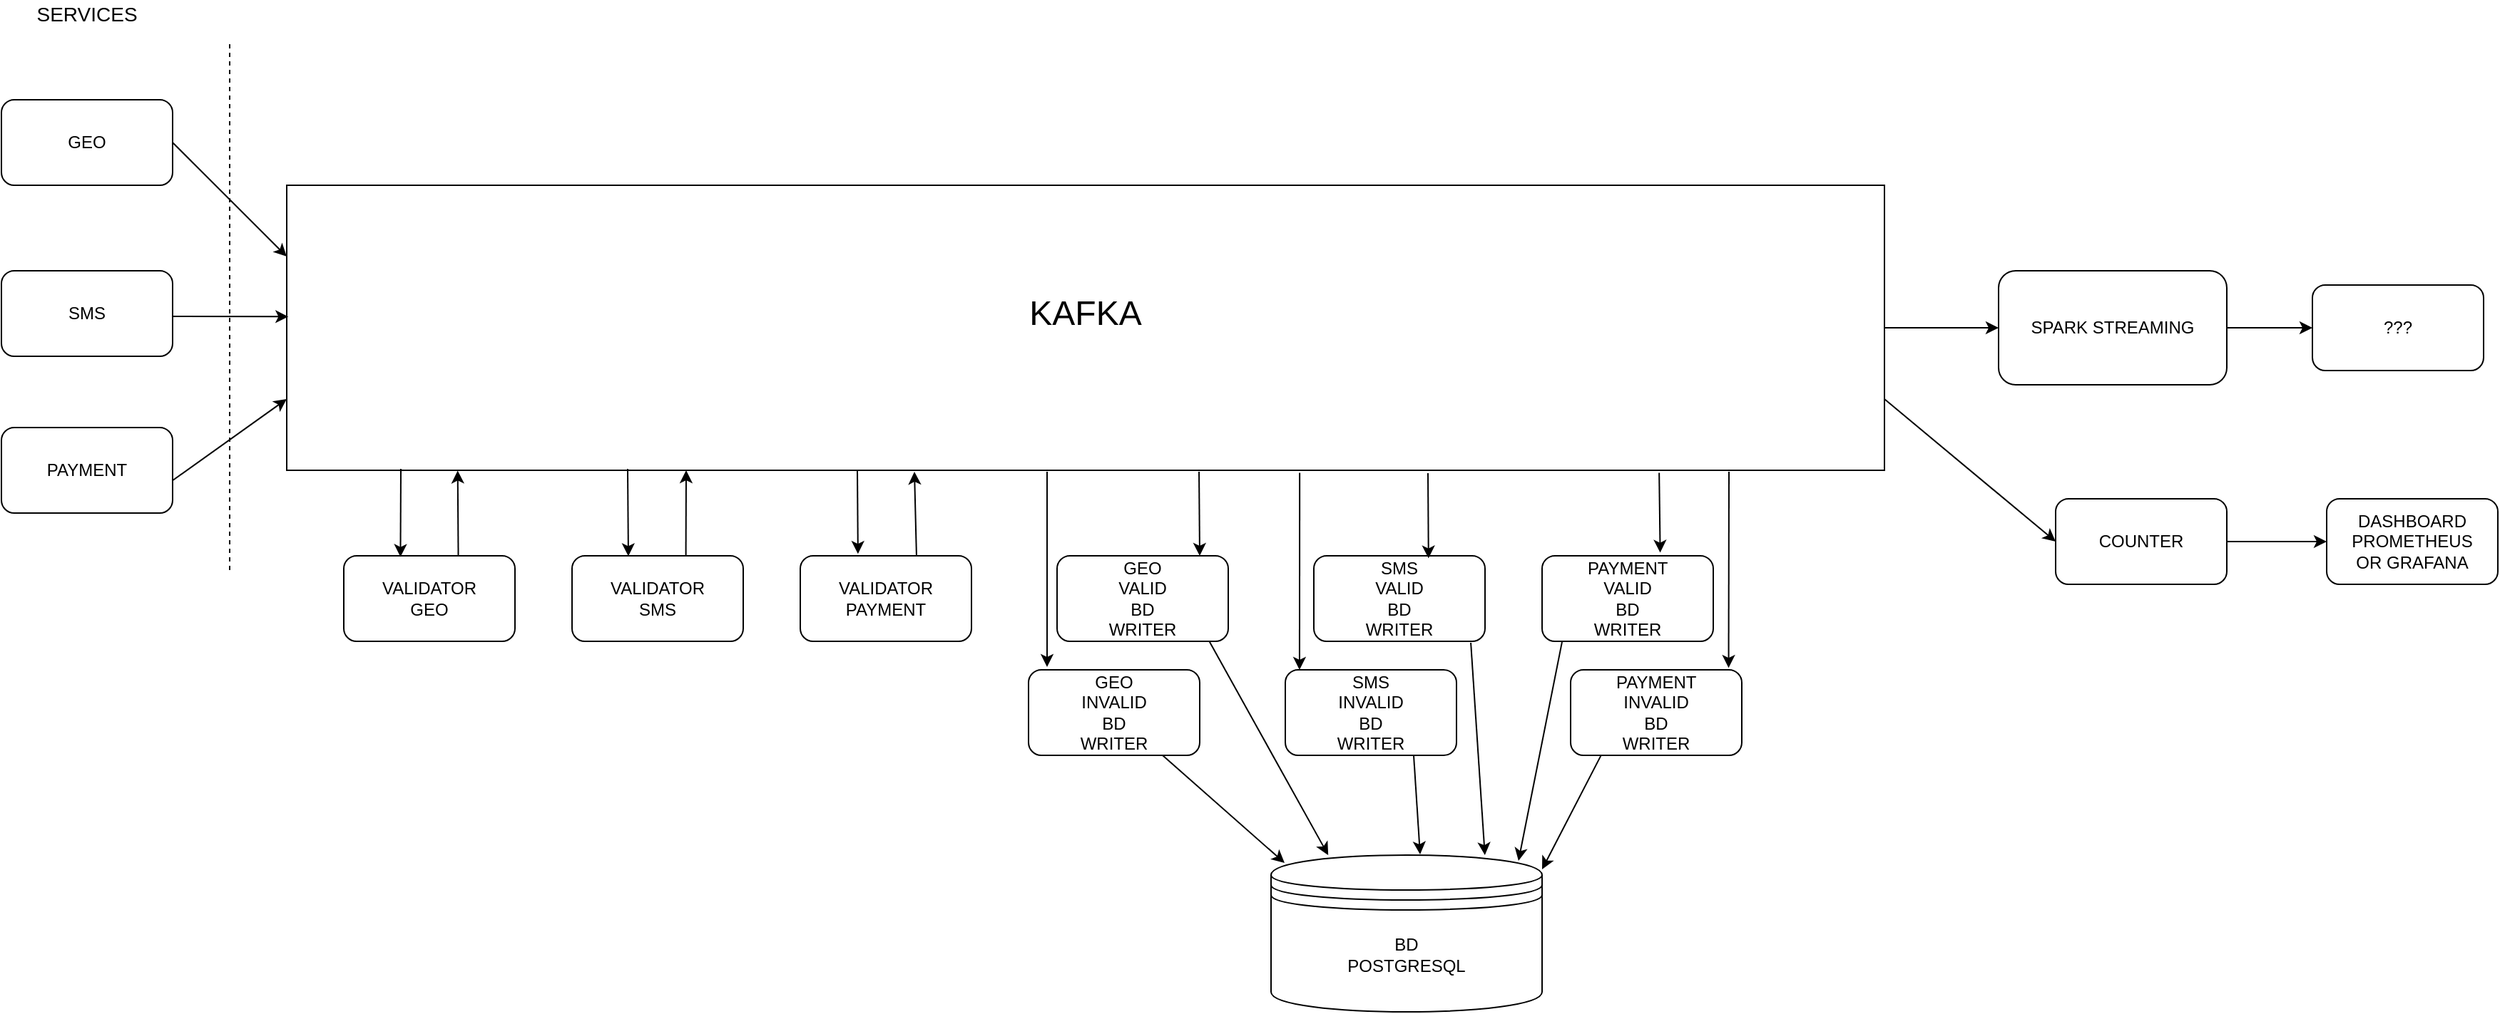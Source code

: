 <mxfile version="12.3.8" type="device" pages="1"><diagram id="UlSS7mTXB2wjdEkcs2sH" name="Page-1"><mxGraphModel dx="1736" dy="988" grid="1" gridSize="10" guides="1" tooltips="1" connect="1" arrows="1" fold="1" page="1" pageScale="1" pageWidth="2336" pageHeight="1654" math="0" shadow="0"><root><mxCell id="0"/><mxCell id="1" parent="0"/><mxCell id="cQkR5Enp_6RS5zd8GuOz-1" value="" style="rounded=1;whiteSpace=wrap;html=1;" vertex="1" parent="1"><mxGeometry x="80" y="160" width="120" height="60" as="geometry"/></mxCell><mxCell id="cQkR5Enp_6RS5zd8GuOz-2" value="" style="rounded=1;whiteSpace=wrap;html=1;" vertex="1" parent="1"><mxGeometry x="80" y="280" width="120" height="60" as="geometry"/></mxCell><mxCell id="cQkR5Enp_6RS5zd8GuOz-4" value="" style="text;html=1;strokeColor=#000000;fillColor=#ffffff;align=center;verticalAlign=middle;whiteSpace=wrap;rounded=0;fontFamily=Helvetica;fontSize=12;fontColor=#000000;" vertex="1" parent="1"><mxGeometry x="280" y="220" width="1120" height="200" as="geometry"/></mxCell><mxCell id="cQkR5Enp_6RS5zd8GuOz-5" value="" style="endArrow=none;dashed=1;html=1;" edge="1" parent="1"><mxGeometry width="50" height="50" relative="1" as="geometry"><mxPoint x="240" y="490" as="sourcePoint"/><mxPoint x="240" y="120" as="targetPoint"/></mxGeometry></mxCell><mxCell id="cQkR5Enp_6RS5zd8GuOz-6" value="GEO&lt;br&gt;" style="text;html=1;strokeColor=none;fillColor=none;align=center;verticalAlign=middle;whiteSpace=wrap;rounded=0;" vertex="1" parent="1"><mxGeometry x="120" y="180" width="40" height="20" as="geometry"/></mxCell><mxCell id="cQkR5Enp_6RS5zd8GuOz-7" value="SMS" style="text;html=1;strokeColor=none;fillColor=none;align=center;verticalAlign=middle;whiteSpace=wrap;rounded=0;" vertex="1" parent="1"><mxGeometry x="120" y="300" width="40" height="20" as="geometry"/></mxCell><mxCell id="cQkR5Enp_6RS5zd8GuOz-9" value="&lt;font style=&quot;font-size: 24px&quot;&gt;KAFKA&lt;br&gt;&lt;/font&gt;" style="text;html=1;strokeColor=none;fillColor=none;align=center;verticalAlign=middle;whiteSpace=wrap;rounded=0;" vertex="1" parent="1"><mxGeometry x="570" y="270" width="540" height="80" as="geometry"/></mxCell><mxCell id="cQkR5Enp_6RS5zd8GuOz-10" value="" style="endArrow=classic;html=1;entryX=0;entryY=0.25;entryDx=0;entryDy=0;exitX=1;exitY=0.5;exitDx=0;exitDy=0;" edge="1" parent="1" source="cQkR5Enp_6RS5zd8GuOz-1" target="cQkR5Enp_6RS5zd8GuOz-4"><mxGeometry width="50" height="50" relative="1" as="geometry"><mxPoint x="210" y="210" as="sourcePoint"/><mxPoint x="260" y="160" as="targetPoint"/></mxGeometry></mxCell><mxCell id="cQkR5Enp_6RS5zd8GuOz-11" value="" style="endArrow=classic;html=1;entryX=0.001;entryY=0.461;entryDx=0;entryDy=0;entryPerimeter=0;" edge="1" parent="1" target="cQkR5Enp_6RS5zd8GuOz-4"><mxGeometry width="50" height="50" relative="1" as="geometry"><mxPoint x="200" y="312" as="sourcePoint"/><mxPoint x="270" y="310" as="targetPoint"/></mxGeometry></mxCell><mxCell id="cQkR5Enp_6RS5zd8GuOz-12" value="" style="endArrow=classic;html=1;entryX=0;entryY=0.75;entryDx=0;entryDy=0;exitX=0.997;exitY=0.623;exitDx=0;exitDy=0;exitPerimeter=0;" edge="1" parent="1" source="cQkR5Enp_6RS5zd8GuOz-16" target="cQkR5Enp_6RS5zd8GuOz-4"><mxGeometry width="50" height="50" relative="1" as="geometry"><mxPoint x="200" y="430" as="sourcePoint"/><mxPoint x="270" y="370" as="targetPoint"/></mxGeometry></mxCell><mxCell id="cQkR5Enp_6RS5zd8GuOz-14" value="&lt;font style=&quot;font-size: 14px&quot;&gt;SERVICES&lt;br&gt;&lt;/font&gt;" style="text;html=1;strokeColor=none;fillColor=none;align=center;verticalAlign=middle;whiteSpace=wrap;rounded=0;" vertex="1" parent="1"><mxGeometry x="120" y="90" width="40" height="20" as="geometry"/></mxCell><mxCell id="cQkR5Enp_6RS5zd8GuOz-16" value="" style="rounded=1;whiteSpace=wrap;html=1;" vertex="1" parent="1"><mxGeometry x="80" y="390" width="120" height="60" as="geometry"/></mxCell><mxCell id="cQkR5Enp_6RS5zd8GuOz-19" value="PAYMENT" style="text;html=1;strokeColor=none;fillColor=none;align=center;verticalAlign=middle;whiteSpace=wrap;rounded=0;" vertex="1" parent="1"><mxGeometry x="120" y="410" width="40" height="20" as="geometry"/></mxCell><mxCell id="cQkR5Enp_6RS5zd8GuOz-20" value="" style="rounded=1;whiteSpace=wrap;html=1;" vertex="1" parent="1"><mxGeometry x="320" y="480" width="120" height="60" as="geometry"/></mxCell><mxCell id="cQkR5Enp_6RS5zd8GuOz-21" value="" style="rounded=1;whiteSpace=wrap;html=1;" vertex="1" parent="1"><mxGeometry x="480" y="480" width="120" height="60" as="geometry"/></mxCell><mxCell id="cQkR5Enp_6RS5zd8GuOz-23" value="" style="rounded=1;whiteSpace=wrap;html=1;" vertex="1" parent="1"><mxGeometry x="640" y="480" width="120" height="60" as="geometry"/></mxCell><mxCell id="cQkR5Enp_6RS5zd8GuOz-24" value="" style="endArrow=classic;html=1;entryX=0.331;entryY=0.013;entryDx=0;entryDy=0;entryPerimeter=0;" edge="1" parent="1" target="cQkR5Enp_6RS5zd8GuOz-20"><mxGeometry width="50" height="50" relative="1" as="geometry"><mxPoint x="360" y="419" as="sourcePoint"/><mxPoint x="386.96" y="481.68" as="targetPoint"/></mxGeometry></mxCell><mxCell id="cQkR5Enp_6RS5zd8GuOz-25" value="" style="endArrow=classic;html=1;exitX=0.669;exitY=0.004;exitDx=0;exitDy=0;exitPerimeter=0;entryX=0.107;entryY=1.001;entryDx=0;entryDy=0;entryPerimeter=0;" edge="1" parent="1" source="cQkR5Enp_6RS5zd8GuOz-20" target="cQkR5Enp_6RS5zd8GuOz-4"><mxGeometry width="50" height="50" relative="1" as="geometry"><mxPoint x="420" y="480" as="sourcePoint"/><mxPoint x="399" y="423" as="targetPoint"/></mxGeometry></mxCell><mxCell id="cQkR5Enp_6RS5zd8GuOz-26" value="" style="endArrow=classic;html=1;entryX=0.329;entryY=0.004;entryDx=0;entryDy=0;entryPerimeter=0;" edge="1" parent="1" target="cQkR5Enp_6RS5zd8GuOz-21"><mxGeometry width="50" height="50" relative="1" as="geometry"><mxPoint x="519" y="419" as="sourcePoint"/><mxPoint x="560" y="477" as="targetPoint"/></mxGeometry></mxCell><mxCell id="cQkR5Enp_6RS5zd8GuOz-27" value="" style="endArrow=classic;html=1;entryX=0.25;entryY=1;entryDx=0;entryDy=0;exitX=0.665;exitY=0.004;exitDx=0;exitDy=0;exitPerimeter=0;" edge="1" parent="1" source="cQkR5Enp_6RS5zd8GuOz-21" target="cQkR5Enp_6RS5zd8GuOz-4"><mxGeometry width="50" height="50" relative="1" as="geometry"><mxPoint x="598" y="480" as="sourcePoint"/><mxPoint x="650" y="610" as="targetPoint"/></mxGeometry></mxCell><mxCell id="cQkR5Enp_6RS5zd8GuOz-28" value="" style="endArrow=classic;html=1;entryX=0.337;entryY=-0.023;entryDx=0;entryDy=0;entryPerimeter=0;" edge="1" parent="1" target="cQkR5Enp_6RS5zd8GuOz-23"><mxGeometry width="50" height="50" relative="1" as="geometry"><mxPoint x="680" y="420" as="sourcePoint"/><mxPoint x="720" y="480" as="targetPoint"/></mxGeometry></mxCell><mxCell id="cQkR5Enp_6RS5zd8GuOz-29" value="" style="endArrow=classic;html=1;exitX=0.679;exitY=0.008;exitDx=0;exitDy=0;exitPerimeter=0;" edge="1" parent="1" source="cQkR5Enp_6RS5zd8GuOz-23"><mxGeometry width="50" height="50" relative="1" as="geometry"><mxPoint x="761" y="481" as="sourcePoint"/><mxPoint x="720" y="421" as="targetPoint"/></mxGeometry></mxCell><mxCell id="cQkR5Enp_6RS5zd8GuOz-30" value="VALIDATOR&lt;br&gt;GEO" style="text;html=1;strokeColor=none;fillColor=none;align=center;verticalAlign=middle;whiteSpace=wrap;rounded=0;" vertex="1" parent="1"><mxGeometry x="360" y="500" width="40" height="20" as="geometry"/></mxCell><mxCell id="cQkR5Enp_6RS5zd8GuOz-31" value="VALIDATOR&lt;br&gt;SMS" style="text;html=1;strokeColor=none;fillColor=none;align=center;verticalAlign=middle;whiteSpace=wrap;rounded=0;" vertex="1" parent="1"><mxGeometry x="520" y="500" width="40" height="20" as="geometry"/></mxCell><mxCell id="cQkR5Enp_6RS5zd8GuOz-32" value="VALIDATOR&lt;br&gt;PAYMENT" style="text;html=1;strokeColor=none;fillColor=none;align=center;verticalAlign=middle;whiteSpace=wrap;rounded=0;" vertex="1" parent="1"><mxGeometry x="680" y="500" width="40" height="20" as="geometry"/></mxCell><mxCell id="cQkR5Enp_6RS5zd8GuOz-33" value="" style="rounded=1;whiteSpace=wrap;html=1;" vertex="1" parent="1"><mxGeometry x="820" y="480" width="120" height="60" as="geometry"/></mxCell><mxCell id="cQkR5Enp_6RS5zd8GuOz-34" value="" style="rounded=1;whiteSpace=wrap;html=1;" vertex="1" parent="1"><mxGeometry x="800" y="560" width="120" height="60" as="geometry"/></mxCell><mxCell id="cQkR5Enp_6RS5zd8GuOz-35" value="" style="rounded=1;whiteSpace=wrap;html=1;" vertex="1" parent="1"><mxGeometry x="1000" y="480" width="120" height="60" as="geometry"/></mxCell><mxCell id="cQkR5Enp_6RS5zd8GuOz-36" value="" style="shape=datastore;whiteSpace=wrap;html=1;" vertex="1" parent="1"><mxGeometry x="970" y="690" width="190" height="110" as="geometry"/></mxCell><mxCell id="cQkR5Enp_6RS5zd8GuOz-39" value="" style="rounded=1;whiteSpace=wrap;html=1;" vertex="1" parent="1"><mxGeometry x="1160" y="480" width="120" height="60" as="geometry"/></mxCell><mxCell id="cQkR5Enp_6RS5zd8GuOz-40" value="" style="rounded=1;whiteSpace=wrap;html=1;" vertex="1" parent="1"><mxGeometry x="980" y="560" width="120" height="60" as="geometry"/></mxCell><mxCell id="cQkR5Enp_6RS5zd8GuOz-41" value="" style="rounded=1;whiteSpace=wrap;html=1;" vertex="1" parent="1"><mxGeometry x="1180" y="560" width="120" height="60" as="geometry"/></mxCell><mxCell id="cQkR5Enp_6RS5zd8GuOz-42" value="BD&lt;br&gt;POSTGRESQL" style="text;html=1;strokeColor=none;fillColor=none;align=center;verticalAlign=middle;whiteSpace=wrap;rounded=0;" vertex="1" parent="1"><mxGeometry x="1045" y="750" width="40" height="20" as="geometry"/></mxCell><mxCell id="cQkR5Enp_6RS5zd8GuOz-43" value="" style="endArrow=classic;html=1;exitX=0.89;exitY=1.003;exitDx=0;exitDy=0;exitPerimeter=0;entryX=0.211;entryY=0;entryDx=0;entryDy=0;entryPerimeter=0;" edge="1" parent="1" source="cQkR5Enp_6RS5zd8GuOz-33" target="cQkR5Enp_6RS5zd8GuOz-36"><mxGeometry width="50" height="50" relative="1" as="geometry"><mxPoint x="930" y="750" as="sourcePoint"/><mxPoint x="980" y="700" as="targetPoint"/></mxGeometry></mxCell><mxCell id="cQkR5Enp_6RS5zd8GuOz-44" value="" style="endArrow=classic;html=1;entryX=0.05;entryY=0.05;entryDx=0;entryDy=0;entryPerimeter=0;" edge="1" parent="1" source="cQkR5Enp_6RS5zd8GuOz-34" target="cQkR5Enp_6RS5zd8GuOz-36"><mxGeometry width="50" height="50" relative="1" as="geometry"><mxPoint x="910" y="750" as="sourcePoint"/><mxPoint x="960" y="700" as="targetPoint"/></mxGeometry></mxCell><mxCell id="cQkR5Enp_6RS5zd8GuOz-45" value="" style="endArrow=classic;html=1;exitX=0.917;exitY=1.017;exitDx=0;exitDy=0;exitPerimeter=0;entryX=0.789;entryY=0;entryDx=0;entryDy=0;entryPerimeter=0;" edge="1" parent="1" source="cQkR5Enp_6RS5zd8GuOz-35" target="cQkR5Enp_6RS5zd8GuOz-36"><mxGeometry width="50" height="50" relative="1" as="geometry"><mxPoint x="1180" y="740" as="sourcePoint"/><mxPoint x="1230" y="690" as="targetPoint"/></mxGeometry></mxCell><mxCell id="cQkR5Enp_6RS5zd8GuOz-46" value="" style="endArrow=classic;html=1;exitX=0.75;exitY=1;exitDx=0;exitDy=0;entryX=0.55;entryY=-0.005;entryDx=0;entryDy=0;entryPerimeter=0;" edge="1" parent="1" source="cQkR5Enp_6RS5zd8GuOz-40" target="cQkR5Enp_6RS5zd8GuOz-36"><mxGeometry width="50" height="50" relative="1" as="geometry"><mxPoint x="920" y="780" as="sourcePoint"/><mxPoint x="970" y="730" as="targetPoint"/></mxGeometry></mxCell><mxCell id="cQkR5Enp_6RS5zd8GuOz-47" value="" style="endArrow=classic;html=1;exitX=0.117;exitY=1.003;exitDx=0;exitDy=0;exitPerimeter=0;entryX=0.913;entryY=0.036;entryDx=0;entryDy=0;entryPerimeter=0;" edge="1" parent="1" source="cQkR5Enp_6RS5zd8GuOz-39" target="cQkR5Enp_6RS5zd8GuOz-36"><mxGeometry width="50" height="50" relative="1" as="geometry"><mxPoint x="1150" y="720" as="sourcePoint"/><mxPoint x="1200" y="670" as="targetPoint"/></mxGeometry></mxCell><mxCell id="cQkR5Enp_6RS5zd8GuOz-48" value="" style="endArrow=classic;html=1;exitX=0.177;exitY=1.003;exitDx=0;exitDy=0;exitPerimeter=0;entryX=1;entryY=0.091;entryDx=0;entryDy=0;entryPerimeter=0;" edge="1" parent="1" source="cQkR5Enp_6RS5zd8GuOz-41" target="cQkR5Enp_6RS5zd8GuOz-36"><mxGeometry width="50" height="50" relative="1" as="geometry"><mxPoint x="1200" y="730" as="sourcePoint"/><mxPoint x="1250" y="680" as="targetPoint"/></mxGeometry></mxCell><mxCell id="cQkR5Enp_6RS5zd8GuOz-49" value="" style="endArrow=classic;html=1;exitX=0.571;exitY=1.005;exitDx=0;exitDy=0;exitPerimeter=0;" edge="1" parent="1" source="cQkR5Enp_6RS5zd8GuOz-4"><mxGeometry width="50" height="50" relative="1" as="geometry"><mxPoint x="770" y="510" as="sourcePoint"/><mxPoint x="920" y="480" as="targetPoint"/></mxGeometry></mxCell><mxCell id="cQkR5Enp_6RS5zd8GuOz-50" value="" style="endArrow=classic;html=1;" edge="1" parent="1"><mxGeometry width="50" height="50" relative="1" as="geometry"><mxPoint x="813" y="421" as="sourcePoint"/><mxPoint x="813" y="558" as="targetPoint"/></mxGeometry></mxCell><mxCell id="cQkR5Enp_6RS5zd8GuOz-51" value="" style="endArrow=classic;html=1;entryX=0.67;entryY=0.03;entryDx=0;entryDy=0;entryPerimeter=0;" edge="1" parent="1" target="cQkR5Enp_6RS5zd8GuOz-35"><mxGeometry width="50" height="50" relative="1" as="geometry"><mxPoint x="1080" y="422" as="sourcePoint"/><mxPoint x="1130" y="430" as="targetPoint"/></mxGeometry></mxCell><mxCell id="cQkR5Enp_6RS5zd8GuOz-52" value="" style="endArrow=classic;html=1;exitX=0.634;exitY=1.009;exitDx=0;exitDy=0;exitPerimeter=0;entryX=0.083;entryY=0;entryDx=0;entryDy=0;entryPerimeter=0;" edge="1" parent="1" source="cQkR5Enp_6RS5zd8GuOz-4" target="cQkR5Enp_6RS5zd8GuOz-40"><mxGeometry width="50" height="50" relative="1" as="geometry"><mxPoint x="1010" y="490" as="sourcePoint"/><mxPoint x="1060" y="440" as="targetPoint"/></mxGeometry></mxCell><mxCell id="cQkR5Enp_6RS5zd8GuOz-53" value="" style="endArrow=classic;html=1;exitX=0.859;exitY=1.009;exitDx=0;exitDy=0;exitPerimeter=0;entryX=0.69;entryY=-0.037;entryDx=0;entryDy=0;entryPerimeter=0;" edge="1" parent="1" source="cQkR5Enp_6RS5zd8GuOz-4" target="cQkR5Enp_6RS5zd8GuOz-39"><mxGeometry width="50" height="50" relative="1" as="geometry"><mxPoint x="1300" y="490" as="sourcePoint"/><mxPoint x="1350" y="440" as="targetPoint"/></mxGeometry></mxCell><mxCell id="cQkR5Enp_6RS5zd8GuOz-54" value="" style="endArrow=classic;html=1;entryX=0.923;entryY=-0.023;entryDx=0;entryDy=0;entryPerimeter=0;" edge="1" parent="1" target="cQkR5Enp_6RS5zd8GuOz-41"><mxGeometry width="50" height="50" relative="1" as="geometry"><mxPoint x="1291" y="421" as="sourcePoint"/><mxPoint x="1370" y="450" as="targetPoint"/></mxGeometry></mxCell><mxCell id="cQkR5Enp_6RS5zd8GuOz-55" value="GEO VALID&lt;br&gt;BD WRITER" style="text;html=1;strokeColor=none;fillColor=none;align=center;verticalAlign=middle;whiteSpace=wrap;rounded=0;" vertex="1" parent="1"><mxGeometry x="860" y="500" width="40" height="20" as="geometry"/></mxCell><mxCell id="cQkR5Enp_6RS5zd8GuOz-56" value="GEO INVALID&lt;br&gt;BD WRITER" style="text;html=1;strokeColor=none;fillColor=none;align=center;verticalAlign=middle;whiteSpace=wrap;rounded=0;" vertex="1" parent="1"><mxGeometry x="840" y="580" width="40" height="20" as="geometry"/></mxCell><mxCell id="cQkR5Enp_6RS5zd8GuOz-58" value="SMS VALID&lt;br&gt;BD WRITER" style="text;html=1;strokeColor=none;fillColor=none;align=center;verticalAlign=middle;whiteSpace=wrap;rounded=0;" vertex="1" parent="1"><mxGeometry x="1040" y="500" width="40" height="20" as="geometry"/></mxCell><mxCell id="cQkR5Enp_6RS5zd8GuOz-59" value="SMS INVALID&lt;br&gt;BD WRITER" style="text;html=1;strokeColor=none;fillColor=none;align=center;verticalAlign=middle;whiteSpace=wrap;rounded=0;" vertex="1" parent="1"><mxGeometry x="1020" y="580" width="40" height="20" as="geometry"/></mxCell><mxCell id="cQkR5Enp_6RS5zd8GuOz-60" value="PAYMENT VALID&lt;br&gt;BD WRITER" style="text;html=1;strokeColor=none;fillColor=none;align=center;verticalAlign=middle;whiteSpace=wrap;rounded=0;" vertex="1" parent="1"><mxGeometry x="1200" y="500" width="40" height="20" as="geometry"/></mxCell><mxCell id="cQkR5Enp_6RS5zd8GuOz-61" value="PAYMENT INVALID&lt;br&gt;BD WRITER" style="text;html=1;strokeColor=none;fillColor=none;align=center;verticalAlign=middle;whiteSpace=wrap;rounded=0;" vertex="1" parent="1"><mxGeometry x="1220" y="580" width="40" height="20" as="geometry"/></mxCell><mxCell id="cQkR5Enp_6RS5zd8GuOz-62" value="" style="rounded=1;whiteSpace=wrap;html=1;" vertex="1" parent="1"><mxGeometry x="1480" y="280" width="160" height="80" as="geometry"/></mxCell><mxCell id="cQkR5Enp_6RS5zd8GuOz-63" value="SPARK STREAMING" style="text;html=1;strokeColor=none;fillColor=none;align=center;verticalAlign=middle;whiteSpace=wrap;rounded=0;" vertex="1" parent="1"><mxGeometry x="1500" y="310" width="120" height="20" as="geometry"/></mxCell><mxCell id="cQkR5Enp_6RS5zd8GuOz-64" value="" style="endArrow=classic;html=1;exitX=1;exitY=0.5;exitDx=0;exitDy=0;entryX=0;entryY=0.5;entryDx=0;entryDy=0;" edge="1" parent="1" source="cQkR5Enp_6RS5zd8GuOz-4" target="cQkR5Enp_6RS5zd8GuOz-62"><mxGeometry width="50" height="50" relative="1" as="geometry"><mxPoint x="1430" y="420" as="sourcePoint"/><mxPoint x="1480" y="370" as="targetPoint"/></mxGeometry></mxCell><mxCell id="cQkR5Enp_6RS5zd8GuOz-65" value="" style="endArrow=classic;html=1;exitX=1;exitY=0.5;exitDx=0;exitDy=0;entryX=0;entryY=0.5;entryDx=0;entryDy=0;" edge="1" parent="1" source="cQkR5Enp_6RS5zd8GuOz-62" target="cQkR5Enp_6RS5zd8GuOz-66"><mxGeometry width="50" height="50" relative="1" as="geometry"><mxPoint x="1600" y="500" as="sourcePoint"/><mxPoint x="1650" y="450" as="targetPoint"/></mxGeometry></mxCell><mxCell id="cQkR5Enp_6RS5zd8GuOz-66" value="" style="rounded=1;whiteSpace=wrap;html=1;" vertex="1" parent="1"><mxGeometry x="1700" y="290" width="120" height="60" as="geometry"/></mxCell><mxCell id="cQkR5Enp_6RS5zd8GuOz-67" value="???" style="text;html=1;strokeColor=none;fillColor=none;align=center;verticalAlign=middle;whiteSpace=wrap;rounded=0;" vertex="1" parent="1"><mxGeometry x="1740" y="310" width="40" height="20" as="geometry"/></mxCell><mxCell id="cQkR5Enp_6RS5zd8GuOz-68" value="" style="rounded=1;whiteSpace=wrap;html=1;" vertex="1" parent="1"><mxGeometry x="1520" y="440" width="120" height="60" as="geometry"/></mxCell><mxCell id="cQkR5Enp_6RS5zd8GuOz-69" value="COUNTER" style="text;html=1;strokeColor=none;fillColor=none;align=center;verticalAlign=middle;whiteSpace=wrap;rounded=0;" vertex="1" parent="1"><mxGeometry x="1560" y="460" width="40" height="20" as="geometry"/></mxCell><mxCell id="cQkR5Enp_6RS5zd8GuOz-70" value="" style="endArrow=classic;html=1;entryX=0;entryY=0.5;entryDx=0;entryDy=0;exitX=1;exitY=0.75;exitDx=0;exitDy=0;" edge="1" parent="1" source="cQkR5Enp_6RS5zd8GuOz-4" target="cQkR5Enp_6RS5zd8GuOz-68"><mxGeometry width="50" height="50" relative="1" as="geometry"><mxPoint x="1430" y="520" as="sourcePoint"/><mxPoint x="1480" y="470" as="targetPoint"/></mxGeometry></mxCell><mxCell id="cQkR5Enp_6RS5zd8GuOz-71" value="" style="rounded=1;whiteSpace=wrap;html=1;" vertex="1" parent="1"><mxGeometry x="1710" y="440" width="120" height="60" as="geometry"/></mxCell><mxCell id="cQkR5Enp_6RS5zd8GuOz-73" value="DASHBOARD&lt;br&gt;PROMETHEUS OR GRAFANA" style="text;html=1;strokeColor=none;fillColor=none;align=center;verticalAlign=middle;whiteSpace=wrap;rounded=0;" vertex="1" parent="1"><mxGeometry x="1750" y="460" width="40" height="20" as="geometry"/></mxCell><mxCell id="cQkR5Enp_6RS5zd8GuOz-74" value="" style="endArrow=classic;html=1;exitX=1;exitY=0.5;exitDx=0;exitDy=0;entryX=0;entryY=0.5;entryDx=0;entryDy=0;" edge="1" parent="1" source="cQkR5Enp_6RS5zd8GuOz-68" target="cQkR5Enp_6RS5zd8GuOz-71"><mxGeometry width="50" height="50" relative="1" as="geometry"><mxPoint x="1660" y="550" as="sourcePoint"/><mxPoint x="1710" y="500" as="targetPoint"/></mxGeometry></mxCell></root></mxGraphModel></diagram></mxfile>
